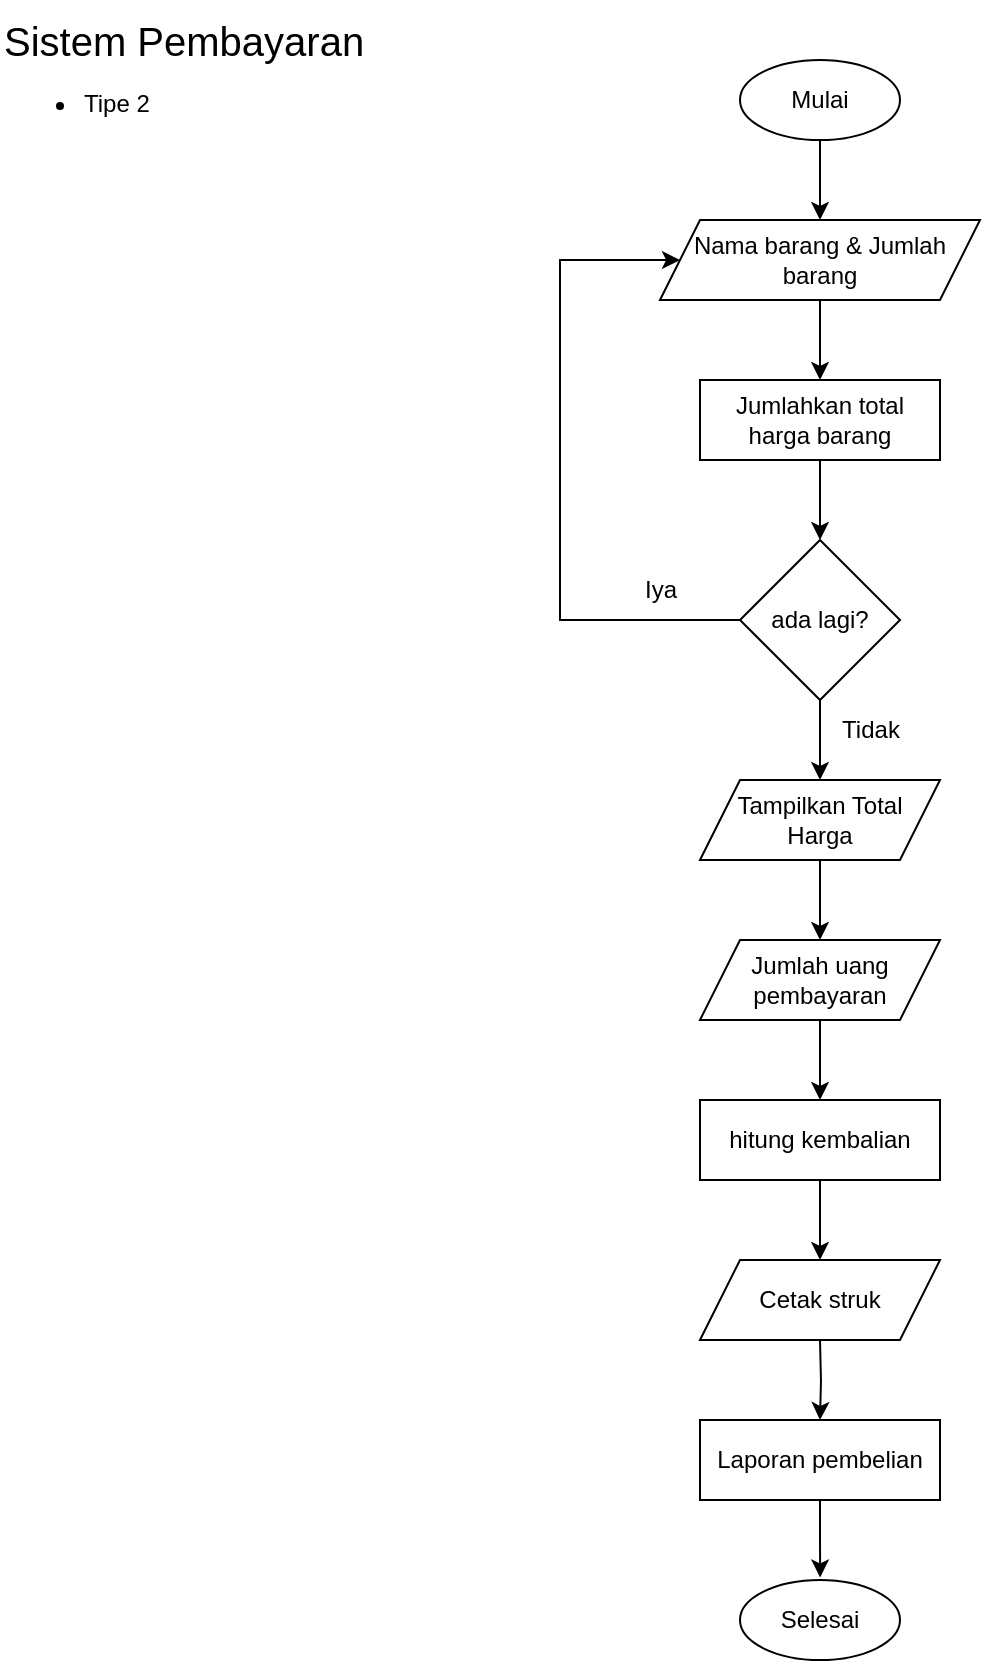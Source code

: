 <mxfile version="22.1.5" type="github">
  <diagram id="BE5G038K32oi9z1mjbJh" name="Type-2">
    <mxGraphModel dx="691" dy="426" grid="1" gridSize="10" guides="1" tooltips="1" connect="1" arrows="1" fold="1" page="1" pageScale="1" pageWidth="827" pageHeight="1169" math="0" shadow="0">
      <root>
        <mxCell id="0" />
        <mxCell id="1" parent="0" />
        <mxCell id="VCZs8Lu_m5qx6SrbXHTg-1" value="&lt;font style=&quot;&quot;&gt;&lt;span style=&quot;font-size: 20px;&quot;&gt;Sistem Pembayaran&lt;/span&gt;&lt;br&gt;&lt;ul style=&quot;&quot;&gt;&lt;li style=&quot;&quot;&gt;&lt;font style=&quot;font-size: 12px;&quot;&gt;Tipe 2&lt;/font&gt;&lt;/li&gt;&lt;/ul&gt;&lt;/font&gt;" style="text;html=1;strokeColor=none;fillColor=none;align=left;verticalAlign=middle;whiteSpace=wrap;rounded=0;labelBackgroundColor=none;" parent="1" vertex="1">
          <mxGeometry x="10" y="10" width="200" height="80" as="geometry" />
        </mxCell>
        <mxCell id="jA0F0KKEJENKA-tS8nEi-1" style="edgeStyle=orthogonalEdgeStyle;rounded=0;orthogonalLoop=1;jettySize=auto;html=1;" parent="1" source="i8ZgZ-Ek12jiNxHXCMfJ-1" edge="1">
          <mxGeometry relative="1" as="geometry">
            <mxPoint x="420" y="120" as="targetPoint" />
          </mxGeometry>
        </mxCell>
        <mxCell id="i8ZgZ-Ek12jiNxHXCMfJ-1" value="Mulai" style="ellipse;whiteSpace=wrap;html=1;" parent="1" vertex="1">
          <mxGeometry x="380" y="40" width="80" height="40" as="geometry" />
        </mxCell>
        <mxCell id="SK-1FTTBmPmaucgr5qsj-1" style="edgeStyle=orthogonalEdgeStyle;rounded=0;orthogonalLoop=1;jettySize=auto;html=1;" edge="1" parent="1" source="d1Ao-AFvsYPYYytMXCsj-1">
          <mxGeometry relative="1" as="geometry">
            <mxPoint x="420" y="200" as="targetPoint" />
          </mxGeometry>
        </mxCell>
        <mxCell id="d1Ao-AFvsYPYYytMXCsj-1" value="Nama barang &amp;amp; Jumlah barang" style="shape=parallelogram;perimeter=parallelogramPerimeter;whiteSpace=wrap;html=1;fixedSize=1;" parent="1" vertex="1">
          <mxGeometry x="340" y="120" width="160" height="40" as="geometry" />
        </mxCell>
        <mxCell id="SK-1FTTBmPmaucgr5qsj-3" style="edgeStyle=orthogonalEdgeStyle;rounded=0;orthogonalLoop=1;jettySize=auto;html=1;" edge="1" parent="1" source="SK-1FTTBmPmaucgr5qsj-2">
          <mxGeometry relative="1" as="geometry">
            <mxPoint x="420" y="280" as="targetPoint" />
          </mxGeometry>
        </mxCell>
        <mxCell id="SK-1FTTBmPmaucgr5qsj-2" value="Jumlahkan total harga barang" style="rounded=0;whiteSpace=wrap;html=1;" vertex="1" parent="1">
          <mxGeometry x="360" y="200" width="120" height="40" as="geometry" />
        </mxCell>
        <mxCell id="SK-1FTTBmPmaucgr5qsj-6" style="edgeStyle=orthogonalEdgeStyle;rounded=0;orthogonalLoop=1;jettySize=auto;html=1;entryX=0;entryY=0.5;entryDx=0;entryDy=0;" edge="1" parent="1" target="d1Ao-AFvsYPYYytMXCsj-1">
          <mxGeometry relative="1" as="geometry">
            <mxPoint x="280" y="120" as="targetPoint" />
            <mxPoint x="379.999" y="320.029" as="sourcePoint" />
            <Array as="points">
              <mxPoint x="290" y="320" />
              <mxPoint x="290" y="140" />
            </Array>
          </mxGeometry>
        </mxCell>
        <mxCell id="SK-1FTTBmPmaucgr5qsj-8" style="edgeStyle=orthogonalEdgeStyle;rounded=0;orthogonalLoop=1;jettySize=auto;html=1;" edge="1" parent="1" source="SK-1FTTBmPmaucgr5qsj-5">
          <mxGeometry relative="1" as="geometry">
            <mxPoint x="420" y="400" as="targetPoint" />
          </mxGeometry>
        </mxCell>
        <mxCell id="SK-1FTTBmPmaucgr5qsj-5" value="ada lagi?" style="rhombus;whiteSpace=wrap;html=1;" vertex="1" parent="1">
          <mxGeometry x="380" y="280" width="80" height="80" as="geometry" />
        </mxCell>
        <mxCell id="SK-1FTTBmPmaucgr5qsj-7" value="Iya" style="text;html=1;align=center;verticalAlign=middle;resizable=0;points=[];autosize=1;strokeColor=none;fillColor=none;" vertex="1" parent="1">
          <mxGeometry x="320" y="290" width="40" height="30" as="geometry" />
        </mxCell>
        <mxCell id="SK-1FTTBmPmaucgr5qsj-10" style="edgeStyle=orthogonalEdgeStyle;rounded=0;orthogonalLoop=1;jettySize=auto;html=1;" edge="1" parent="1" source="SK-1FTTBmPmaucgr5qsj-9">
          <mxGeometry relative="1" as="geometry">
            <mxPoint x="420" y="480" as="targetPoint" />
          </mxGeometry>
        </mxCell>
        <mxCell id="SK-1FTTBmPmaucgr5qsj-9" value="Tampilkan Total Harga" style="shape=parallelogram;perimeter=parallelogramPerimeter;whiteSpace=wrap;html=1;fixedSize=1;" vertex="1" parent="1">
          <mxGeometry x="360" y="400" width="120" height="40" as="geometry" />
        </mxCell>
        <mxCell id="SK-1FTTBmPmaucgr5qsj-12" style="edgeStyle=orthogonalEdgeStyle;rounded=0;orthogonalLoop=1;jettySize=auto;html=1;" edge="1" parent="1" source="SK-1FTTBmPmaucgr5qsj-11">
          <mxGeometry relative="1" as="geometry">
            <mxPoint x="420" y="560" as="targetPoint" />
          </mxGeometry>
        </mxCell>
        <mxCell id="SK-1FTTBmPmaucgr5qsj-11" value="Jumlah uang pembayaran" style="shape=parallelogram;perimeter=parallelogramPerimeter;whiteSpace=wrap;html=1;fixedSize=1;" vertex="1" parent="1">
          <mxGeometry x="360" y="480" width="120" height="40" as="geometry" />
        </mxCell>
        <mxCell id="SK-1FTTBmPmaucgr5qsj-14" style="edgeStyle=orthogonalEdgeStyle;rounded=0;orthogonalLoop=1;jettySize=auto;html=1;" edge="1" parent="1" source="SK-1FTTBmPmaucgr5qsj-13">
          <mxGeometry relative="1" as="geometry">
            <mxPoint x="420" y="640" as="targetPoint" />
          </mxGeometry>
        </mxCell>
        <mxCell id="SK-1FTTBmPmaucgr5qsj-13" value="hitung kembalian" style="rounded=0;whiteSpace=wrap;html=1;" vertex="1" parent="1">
          <mxGeometry x="360" y="560" width="120" height="40" as="geometry" />
        </mxCell>
        <mxCell id="SK-1FTTBmPmaucgr5qsj-18" style="edgeStyle=orthogonalEdgeStyle;rounded=0;orthogonalLoop=1;jettySize=auto;html=1;" edge="1" parent="1">
          <mxGeometry relative="1" as="geometry">
            <mxPoint x="420" y="720" as="targetPoint" />
            <mxPoint x="420" y="680" as="sourcePoint" />
          </mxGeometry>
        </mxCell>
        <mxCell id="SK-1FTTBmPmaucgr5qsj-17" value="Laporan pembelian" style="rounded=0;whiteSpace=wrap;html=1;" vertex="1" parent="1">
          <mxGeometry x="360" y="720" width="120" height="40" as="geometry" />
        </mxCell>
        <mxCell id="SK-1FTTBmPmaucgr5qsj-19" value="Tidak" style="text;html=1;align=center;verticalAlign=middle;resizable=0;points=[];autosize=1;strokeColor=none;fillColor=none;" vertex="1" parent="1">
          <mxGeometry x="420" y="360" width="50" height="30" as="geometry" />
        </mxCell>
        <mxCell id="SK-1FTTBmPmaucgr5qsj-20" value="Cetak struk" style="shape=parallelogram;perimeter=parallelogramPerimeter;whiteSpace=wrap;html=1;fixedSize=1;" vertex="1" parent="1">
          <mxGeometry x="360" y="640" width="120" height="40" as="geometry" />
        </mxCell>
        <mxCell id="SK-1FTTBmPmaucgr5qsj-21" value="Selesai" style="ellipse;whiteSpace=wrap;html=1;" vertex="1" parent="1">
          <mxGeometry x="380" y="800" width="80" height="40" as="geometry" />
        </mxCell>
        <mxCell id="SK-1FTTBmPmaucgr5qsj-22" style="edgeStyle=orthogonalEdgeStyle;rounded=0;orthogonalLoop=1;jettySize=auto;html=1;entryX=0.501;entryY=-0.032;entryDx=0;entryDy=0;entryPerimeter=0;" edge="1" parent="1" source="SK-1FTTBmPmaucgr5qsj-17" target="SK-1FTTBmPmaucgr5qsj-21">
          <mxGeometry relative="1" as="geometry" />
        </mxCell>
      </root>
    </mxGraphModel>
  </diagram>
</mxfile>
